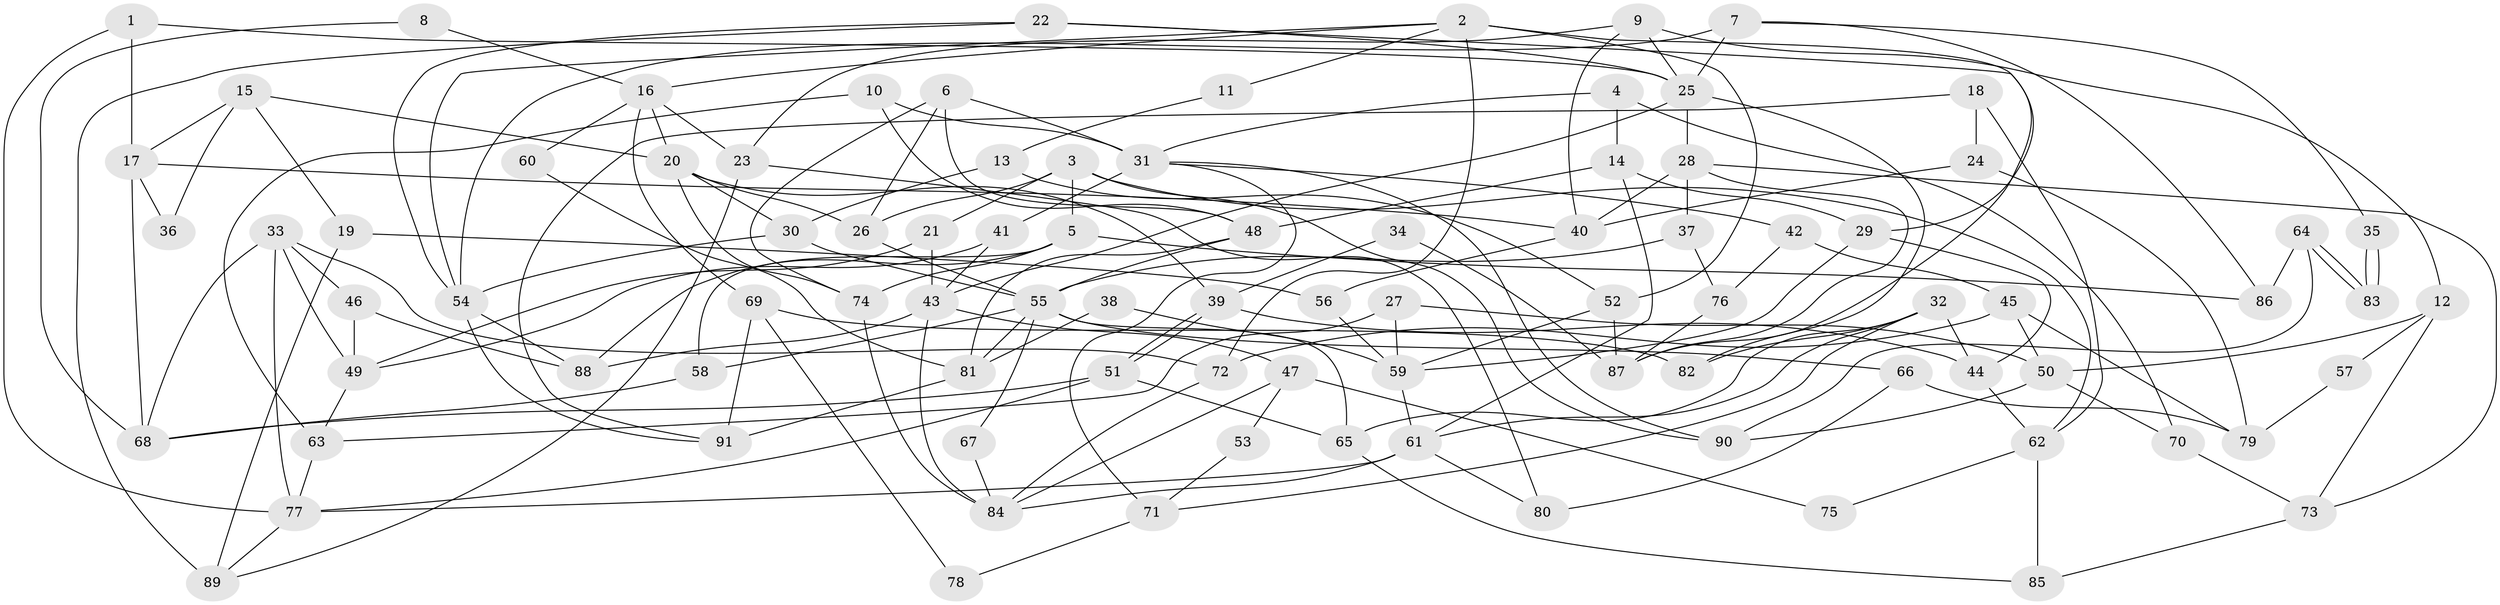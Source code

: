 // Generated by graph-tools (version 1.1) at 2025/50/03/09/25 03:50:02]
// undirected, 91 vertices, 182 edges
graph export_dot {
graph [start="1"]
  node [color=gray90,style=filled];
  1;
  2;
  3;
  4;
  5;
  6;
  7;
  8;
  9;
  10;
  11;
  12;
  13;
  14;
  15;
  16;
  17;
  18;
  19;
  20;
  21;
  22;
  23;
  24;
  25;
  26;
  27;
  28;
  29;
  30;
  31;
  32;
  33;
  34;
  35;
  36;
  37;
  38;
  39;
  40;
  41;
  42;
  43;
  44;
  45;
  46;
  47;
  48;
  49;
  50;
  51;
  52;
  53;
  54;
  55;
  56;
  57;
  58;
  59;
  60;
  61;
  62;
  63;
  64;
  65;
  66;
  67;
  68;
  69;
  70;
  71;
  72;
  73;
  74;
  75;
  76;
  77;
  78;
  79;
  80;
  81;
  82;
  83;
  84;
  85;
  86;
  87;
  88;
  89;
  90;
  91;
  1 -- 17;
  1 -- 25;
  1 -- 77;
  2 -- 29;
  2 -- 16;
  2 -- 11;
  2 -- 52;
  2 -- 54;
  2 -- 72;
  3 -- 90;
  3 -- 26;
  3 -- 5;
  3 -- 21;
  3 -- 62;
  4 -- 31;
  4 -- 14;
  4 -- 70;
  5 -- 74;
  5 -- 58;
  5 -- 86;
  5 -- 88;
  6 -- 48;
  6 -- 26;
  6 -- 31;
  6 -- 74;
  7 -- 86;
  7 -- 54;
  7 -- 25;
  7 -- 35;
  8 -- 16;
  8 -- 68;
  9 -- 25;
  9 -- 40;
  9 -- 12;
  9 -- 23;
  10 -- 63;
  10 -- 31;
  10 -- 48;
  11 -- 13;
  12 -- 73;
  12 -- 50;
  12 -- 57;
  13 -- 30;
  13 -- 52;
  14 -- 29;
  14 -- 61;
  14 -- 48;
  15 -- 20;
  15 -- 17;
  15 -- 19;
  15 -- 36;
  16 -- 23;
  16 -- 69;
  16 -- 20;
  16 -- 60;
  17 -- 68;
  17 -- 40;
  17 -- 36;
  18 -- 62;
  18 -- 91;
  18 -- 24;
  19 -- 89;
  19 -- 56;
  20 -- 30;
  20 -- 26;
  20 -- 39;
  20 -- 74;
  21 -- 43;
  21 -- 49;
  22 -- 25;
  22 -- 87;
  22 -- 54;
  22 -- 89;
  23 -- 89;
  23 -- 80;
  24 -- 79;
  24 -- 40;
  25 -- 43;
  25 -- 28;
  25 -- 82;
  26 -- 55;
  27 -- 63;
  27 -- 50;
  27 -- 59;
  28 -- 40;
  28 -- 37;
  28 -- 73;
  28 -- 87;
  29 -- 59;
  29 -- 44;
  30 -- 55;
  30 -- 54;
  31 -- 41;
  31 -- 42;
  31 -- 71;
  31 -- 90;
  32 -- 65;
  32 -- 61;
  32 -- 44;
  32 -- 71;
  32 -- 82;
  33 -- 49;
  33 -- 77;
  33 -- 46;
  33 -- 68;
  33 -- 72;
  34 -- 39;
  34 -- 87;
  35 -- 83;
  35 -- 83;
  37 -- 76;
  37 -- 55;
  38 -- 81;
  38 -- 59;
  39 -- 51;
  39 -- 51;
  39 -- 44;
  40 -- 56;
  41 -- 49;
  41 -- 43;
  42 -- 45;
  42 -- 76;
  43 -- 88;
  43 -- 84;
  43 -- 47;
  44 -- 62;
  45 -- 72;
  45 -- 50;
  45 -- 79;
  46 -- 88;
  46 -- 49;
  47 -- 84;
  47 -- 53;
  47 -- 75;
  48 -- 55;
  48 -- 81;
  49 -- 63;
  50 -- 70;
  50 -- 90;
  51 -- 68;
  51 -- 65;
  51 -- 77;
  52 -- 59;
  52 -- 87;
  53 -- 71;
  54 -- 88;
  54 -- 91;
  55 -- 58;
  55 -- 65;
  55 -- 66;
  55 -- 67;
  55 -- 81;
  56 -- 59;
  57 -- 79;
  58 -- 68;
  59 -- 61;
  60 -- 81;
  61 -- 84;
  61 -- 77;
  61 -- 80;
  62 -- 75;
  62 -- 85;
  63 -- 77;
  64 -- 90;
  64 -- 83;
  64 -- 83;
  64 -- 86;
  65 -- 85;
  66 -- 80;
  66 -- 79;
  67 -- 84;
  69 -- 82;
  69 -- 91;
  69 -- 78;
  70 -- 73;
  71 -- 78;
  72 -- 84;
  73 -- 85;
  74 -- 84;
  76 -- 87;
  77 -- 89;
  81 -- 91;
}
